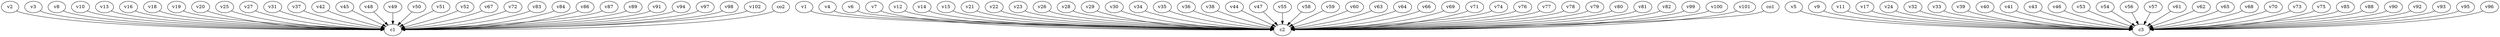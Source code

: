 strict digraph  {
c1;
c2;
c3;
v1;
v2;
v3;
v4;
v5;
v6;
v7;
v8;
v9;
v10;
v11;
v12;
v13;
v14;
v15;
v16;
v17;
v18;
v19;
v20;
v21;
v22;
v23;
v24;
v25;
v26;
v27;
v28;
v29;
v30;
v31;
v32;
v33;
v34;
v35;
v36;
v37;
v38;
v39;
v40;
v41;
v42;
v43;
v44;
v45;
v46;
v47;
v48;
v49;
v50;
v51;
v52;
v53;
v54;
v55;
v56;
v57;
v58;
v59;
v60;
v61;
v62;
v63;
v64;
v65;
v66;
v67;
v68;
v69;
v70;
v71;
v72;
v73;
v74;
v75;
v76;
v77;
v78;
v79;
v80;
v81;
v82;
v83;
v84;
v85;
v86;
v87;
v88;
v89;
v90;
v91;
v92;
v93;
v94;
v95;
v96;
v97;
v98;
v99;
v100;
v101;
v102;
co1;
co2;
v1 -> c2  [weight=1];
v2 -> c1  [weight=1];
v3 -> c1  [weight=1];
v4 -> c2  [weight=1];
v5 -> c3  [weight=1];
v6 -> c2  [weight=1];
v7 -> c2  [weight=1];
v8 -> c1  [weight=1];
v9 -> c3  [weight=1];
v10 -> c1  [weight=1];
v11 -> c3  [weight=1];
v12 -> c2  [weight=1];
v13 -> c1  [weight=1];
v14 -> c2  [weight=1];
v15 -> c2  [weight=1];
v16 -> c1  [weight=1];
v17 -> c3  [weight=1];
v18 -> c1  [weight=1];
v19 -> c1  [weight=1];
v20 -> c1  [weight=1];
v21 -> c2  [weight=1];
v22 -> c2  [weight=1];
v23 -> c2  [weight=1];
v24 -> c3  [weight=1];
v25 -> c1  [weight=1];
v26 -> c2  [weight=1];
v27 -> c1  [weight=1];
v28 -> c2  [weight=1];
v29 -> c2  [weight=1];
v30 -> c2  [weight=1];
v31 -> c1  [weight=1];
v32 -> c3  [weight=1];
v33 -> c3  [weight=1];
v34 -> c2  [weight=1];
v35 -> c2  [weight=1];
v36 -> c2  [weight=1];
v37 -> c1  [weight=1];
v38 -> c2  [weight=1];
v39 -> c3  [weight=1];
v40 -> c3  [weight=1];
v41 -> c3  [weight=1];
v42 -> c1  [weight=1];
v43 -> c3  [weight=1];
v44 -> c2  [weight=1];
v45 -> c1  [weight=1];
v46 -> c3  [weight=1];
v47 -> c2  [weight=1];
v48 -> c1  [weight=1];
v49 -> c1  [weight=1];
v50 -> c1  [weight=1];
v51 -> c1  [weight=1];
v52 -> c1  [weight=1];
v53 -> c3  [weight=1];
v54 -> c3  [weight=1];
v55 -> c2  [weight=1];
v56 -> c3  [weight=1];
v57 -> c3  [weight=1];
v58 -> c2  [weight=1];
v59 -> c2  [weight=1];
v60 -> c2  [weight=1];
v61 -> c3  [weight=1];
v62 -> c3  [weight=1];
v63 -> c2  [weight=1];
v64 -> c2  [weight=1];
v65 -> c3  [weight=1];
v66 -> c2  [weight=1];
v67 -> c1  [weight=1];
v68 -> c3  [weight=1];
v69 -> c2  [weight=1];
v70 -> c3  [weight=1];
v71 -> c2  [weight=1];
v72 -> c1  [weight=1];
v73 -> c3  [weight=1];
v74 -> c2  [weight=1];
v75 -> c3  [weight=1];
v76 -> c2  [weight=1];
v77 -> c2  [weight=1];
v78 -> c2  [weight=1];
v79 -> c2  [weight=1];
v80 -> c2  [weight=1];
v81 -> c2  [weight=1];
v82 -> c2  [weight=1];
v83 -> c1  [weight=1];
v84 -> c1  [weight=1];
v85 -> c3  [weight=1];
v86 -> c1  [weight=1];
v87 -> c1  [weight=1];
v88 -> c3  [weight=1];
v89 -> c1  [weight=1];
v90 -> c3  [weight=1];
v91 -> c1  [weight=1];
v92 -> c3  [weight=1];
v93 -> c3  [weight=1];
v94 -> c1  [weight=1];
v95 -> c3  [weight=1];
v96 -> c3  [weight=1];
v97 -> c1  [weight=1];
v98 -> c1  [weight=1];
v99 -> c2  [weight=1];
v100 -> c2  [weight=1];
v101 -> c2  [weight=1];
v102 -> c1  [weight=1];
co1 -> c2  [weight=1];
co2 -> c1  [weight=1];
}
